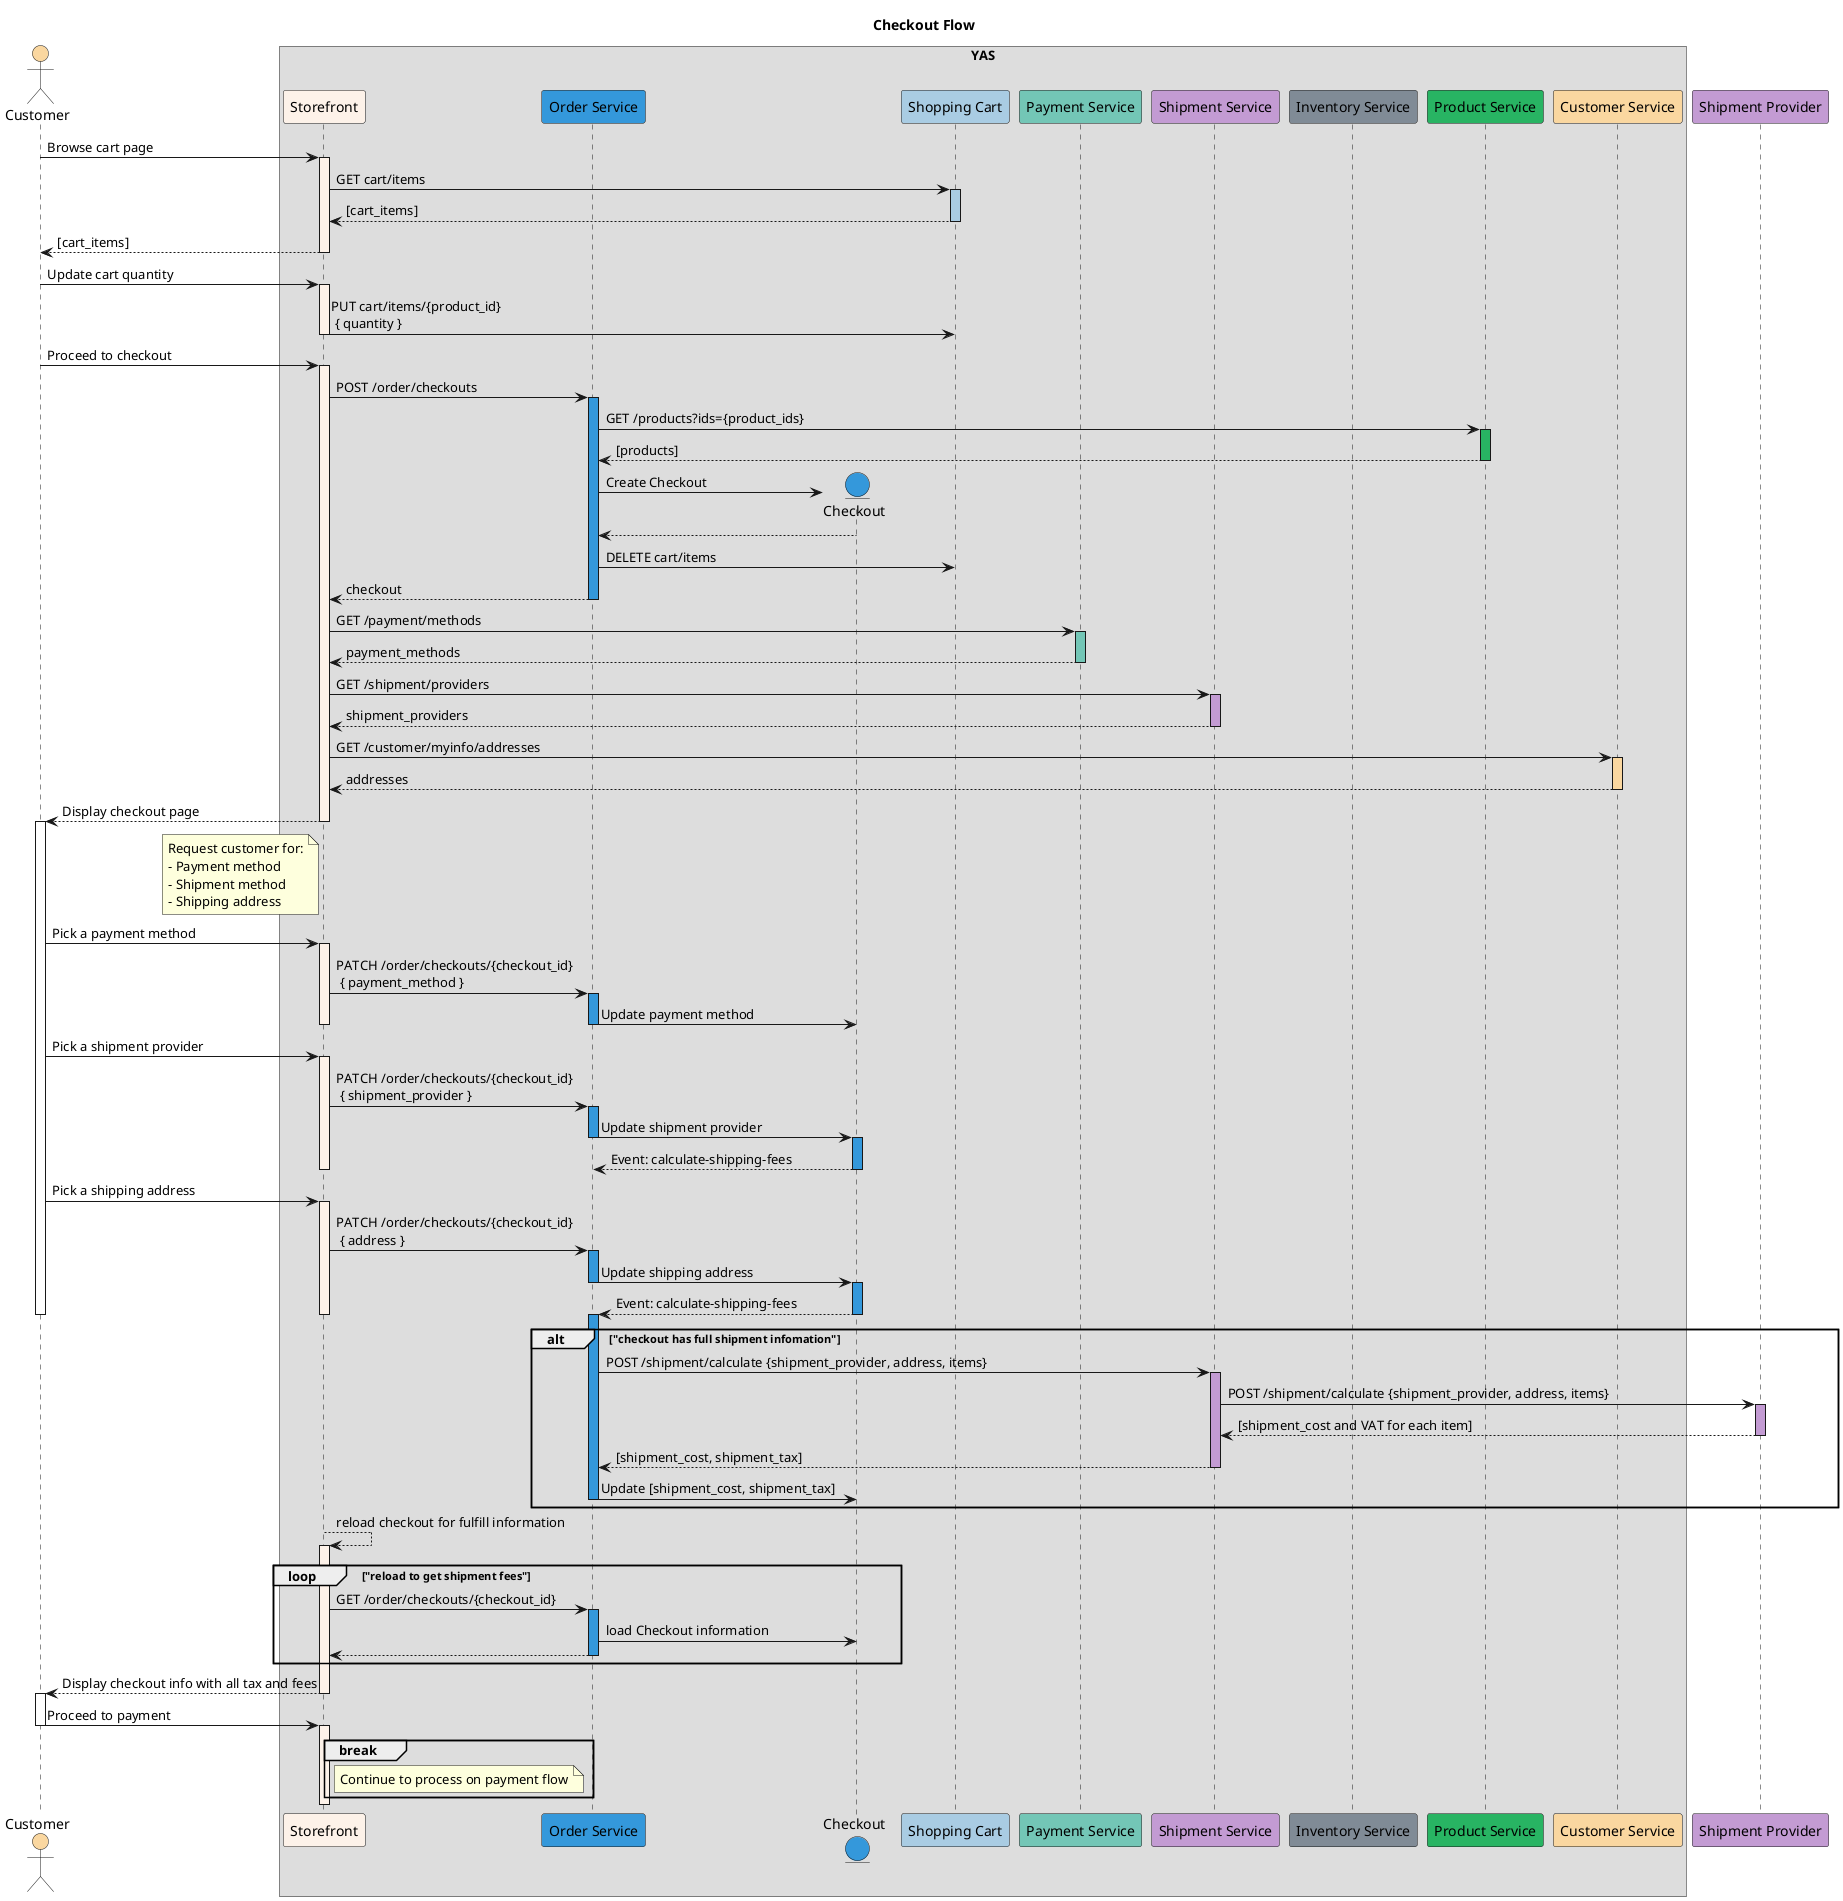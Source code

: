 @startuml Checkout Flow

title Checkout Flow

actor Customer as customer #fad7a0

box YAS
    participant "Storefront" as storefront #fdf2e9        
    participant "Order Service" as order_service #3498db    
    entity "Checkout" as checkout #3498db
    participant "Shopping Cart" as shopping_cart #a9cce3
    participant "Payment Service" as payment_service #73c6b6
    participant "Shipment Service" as shipment_service #c39bd3
    participant "Inventory Service" as inventory_service #808b96
    participant "Product Service" as product_service #28b463 
    participant "Customer Service" as customer_service #fad7a0
end box 

participant "Shipment Provider" as shipment_provider #c39bd3

customer -> storefront: Browse cart page
activate storefront #fdf2e9
  storefront -> shopping_cart: GET cart/items
  activate shopping_cart #a9cce3
    shopping_cart --> storefront: [cart_items]
  deactivate shopping_cart
  customer <-- storefront: [cart_items]
deactivate storefront

customer -> storefront: Update cart quantity
activate storefront #fdf2e9
  storefront -> shopping_cart: PUT cart/items/{product_id} \n { quantity }
deactivate storefront

customer -> storefront: Proceed to checkout
activate storefront #fdf2e9
  storefront -> order_service: POST /order/checkouts
  activate order_service #3498db
    order_service -> product_service: GET /products?ids={product_ids}
    activate product_service #28b463 
      product_service --> order_service: [products]
    deactivate product_service
    order_service -> checkout **: Create Checkout
    order_service <-- checkout
    order_service -> shopping_cart: DELETE cart/items
    storefront <-- order_service: checkout
  deactivate order_service
  storefront -> payment_service: GET /payment/methods

  'Get payment methods
  activate payment_service #73c6b6
    storefront <-- payment_service: payment_methods
  deactivate payment_service

  'Get shipment providers
  storefront -> shipment_service: GET /shipment/providers
  activate shipment_service #c39bd3
    storefront <-- shipment_service: shipment_providers
  deactivate shipment_service

  'Get customer addresses
  storefront -> customer_service: GET /customer/myinfo/addresses
  activate customer_service #fad7a0
    storefront <-- customer_service: addresses
  deactivate customer_service

  storefront --> customer: Display checkout page
  note left of storefront 
    Request customer for:
    - Payment method
    - Shipment method
    - Shipping address
  end note
deactivate storefront
activate customer

  'Pick a payment method
  customer -> storefront: Pick a payment method
  activate storefront #fdf2e9    
    storefront -> order_service: PATCH /order/checkouts/{checkout_id} \n { payment_method }
    activate order_service #3498db
      order_service -> checkout: Update payment method
    deactivate order_service    
  deactivate storefront

  'Pick a shipment provider
  customer -> storefront: Pick a shipment provider
  activate storefront #fdf2e9
    storefront -> order_service: PATCH /order/checkouts/{checkout_id} \n { shipment_provider }
    activate order_service #3498db
      order_service -> checkout: Update shipment provider
    deactivate order_service
    activate checkout #3498db
      checkout --> order_service: Event: calculate-shipping-fees
    deactivate checkout 
  deactivate storefront

  'Pick a shipping address
  customer -> storefront: Pick a shipping address
  activate storefront #fdf2e9
    storefront -> order_service: PATCH /order/checkouts/{checkout_id} \n { address }
    activate order_service #3498db
      order_service -> checkout: Update shipping address
    deactivate order_service
    activate checkout #3498db
      checkout --> order_service: Event: calculate-shipping-fees
    deactivate checkout 
  deactivate storefront
deactivate customer

alt "checkout has full shipment infomation"
  activate order_service #3498db  
    order_service -> shipment_service: POST /shipment/calculate {shipment_provider, address, items}
    activate shipment_service #c39bd3
      shipment_service -> shipment_provider: POST /shipment/calculate {shipment_provider, address, items}
      activate shipment_provider #c39bd3
        shipment_service <-- shipment_provider: [shipment_cost and VAT for each item]
      deactivate shipment_provider
      order_service <-- shipment_service: [shipment_cost, shipment_tax]
    deactivate shipment_service
    order_service -> checkout: Update [shipment_cost, shipment_tax]
  deactivate order_service
end 

storefront --> storefront: reload checkout for fulfill information
activate storefront #fdf2e9
  loop  "reload to get shipment fees"
    storefront -> order_service: GET /order/checkouts/{checkout_id}
    activate order_service #3498db
      order_service -> checkout: load Checkout information
      storefront <-- order_service
    deactivate order_service
  end
  storefront --> customer: Display checkout info with all tax and fees
deactivate storefront
activate customer
  customer -> storefront: Proceed to payment
deactivate customer
activate storefront #fdf2e9
  break
    note right of storefront
      Continue to process on payment flow
    end note
  end 
deactivate storefront

@enduml


